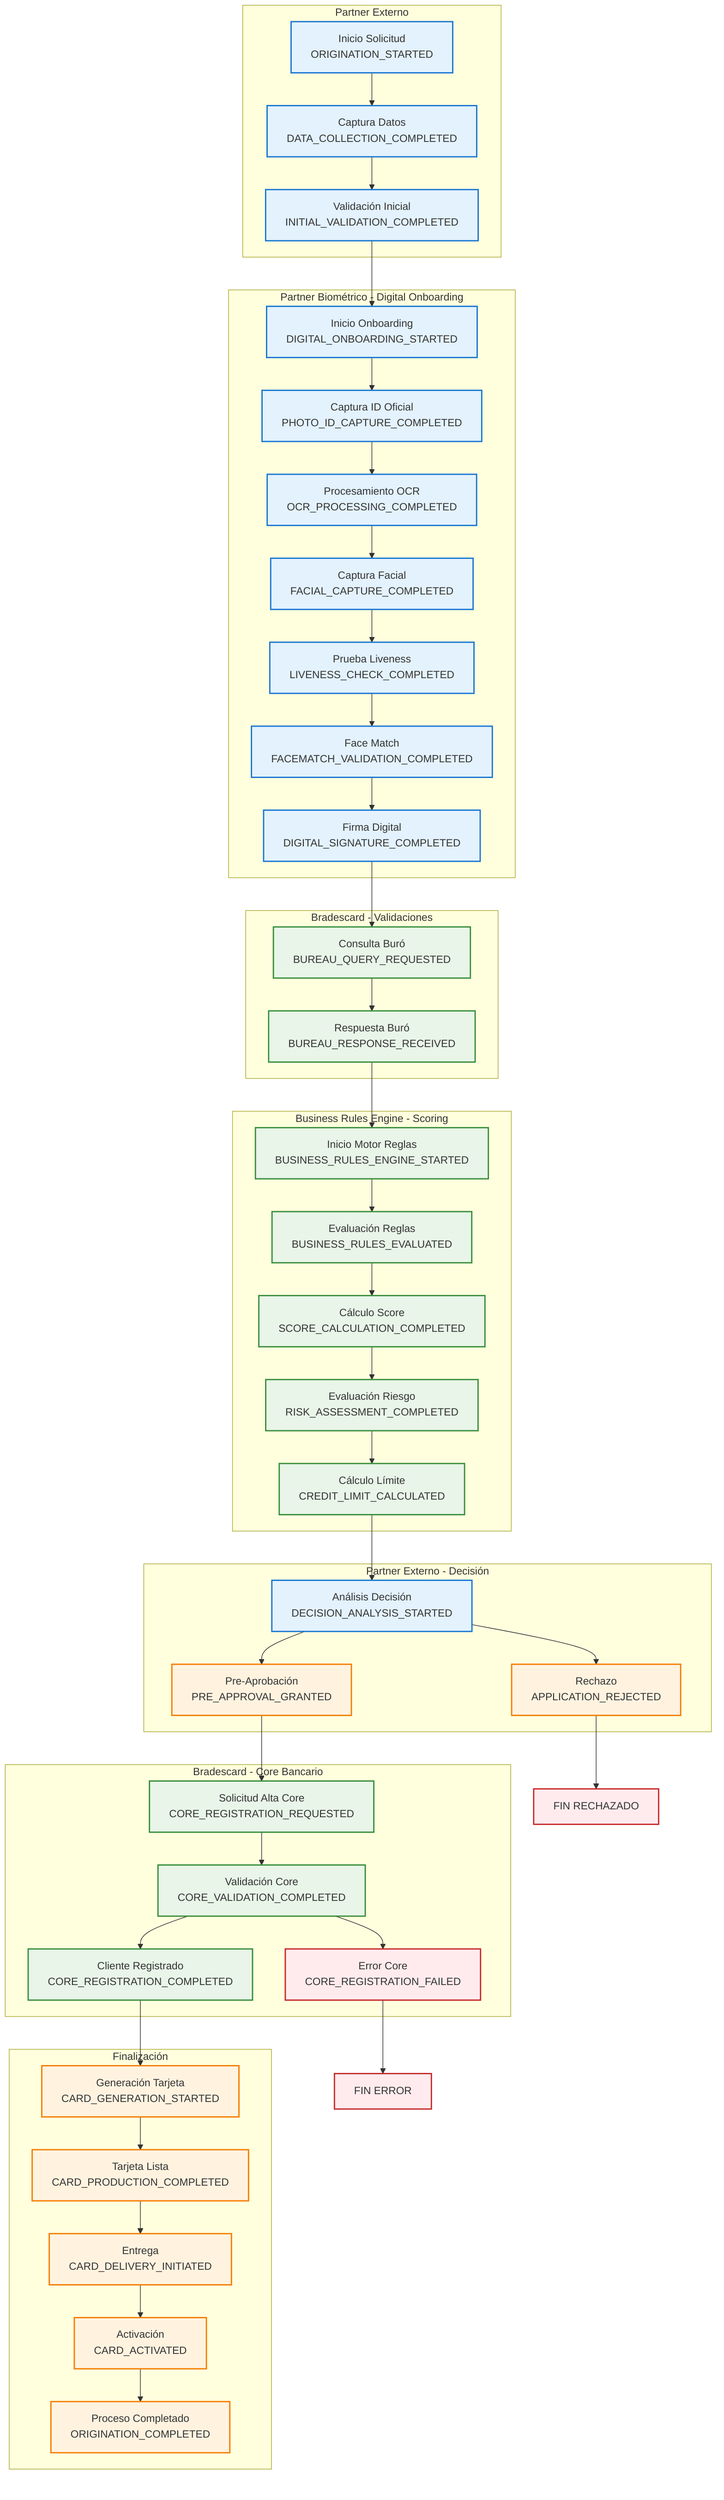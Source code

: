 graph TB
    subgraph "Partner Externo"
        INIT[Inicio Solicitud<br/>ORIGINATION_STARTED]
        DATA[Captura Datos<br/>DATA_COLLECTION_COMPLETED]
        VALID[Validación Inicial<br/>INITIAL_VALIDATION_COMPLETED]
    end
    
    subgraph "Partner Biométrico - Digital Onboarding"
        BIO_INIT[Inicio Onboarding<br/>DIGITAL_ONBOARDING_STARTED]
        PHOTO_ID[Captura ID Oficial<br/>PHOTO_ID_CAPTURE_COMPLETED]
        OCR_PROC[Procesamiento OCR<br/>OCR_PROCESSING_COMPLETED]
        FACIAL_CAP[Captura Facial<br/>FACIAL_CAPTURE_COMPLETED]
        LIVENESS[Prueba Liveness<br/>LIVENESS_CHECK_COMPLETED]
        FACEMATCH[Face Match<br/>FACEMATCH_VALIDATION_COMPLETED]
        DIGITAL_SIGN[Firma Digital<br/>DIGITAL_SIGNATURE_COMPLETED]
    end
    
    subgraph "Bradescard - Validaciones"
        BURO[Consulta Buró<br/>BUREAU_QUERY_REQUESTED]
        BURO_RESP[Respuesta Buró<br/>BUREAU_RESPONSE_RECEIVED]
    end
    
    subgraph "Business Rules Engine - Scoring"
        BRE_INIT[Inicio Motor Reglas<br/>BUSINESS_RULES_ENGINE_STARTED]
        RULE_EVAL[Evaluación Reglas<br/>BUSINESS_RULES_EVALUATED]
        SCORE_CALC[Cálculo Score<br/>SCORE_CALCULATION_COMPLETED]
        RISK_ASSESS[Evaluación Riesgo<br/>RISK_ASSESSMENT_COMPLETED]
        LIMIT_CALC[Cálculo Límite<br/>CREDIT_LIMIT_CALCULATED]
    end
    
    subgraph "Partner Externo - Decisión"
        DECISION[Análisis Decisión<br/>DECISION_ANALYSIS_STARTED]
        APPROVED[Pre-Aprobación<br/>PRE_APPROVAL_GRANTED]
        REJECTED[Rechazo<br/>APPLICATION_REJECTED]
    end
    
    subgraph "Bradescard - Core Bancario"
        CORE_REQ[Solicitud Alta Core<br/>CORE_REGISTRATION_REQUESTED]
        CORE_VALID[Validación Core<br/>CORE_VALIDATION_COMPLETED]
        CORE_SUCCESS[Cliente Registrado<br/>CORE_REGISTRATION_COMPLETED]
        CORE_ERROR[Error Core<br/>CORE_REGISTRATION_FAILED]
    end
    
    subgraph "Finalización"
        CARD_GEN[Generación Tarjeta<br/>CARD_GENERATION_STARTED]
        CARD_READY[Tarjeta Lista<br/>CARD_PRODUCTION_COMPLETED]
        DELIVERY[Entrega<br/>CARD_DELIVERY_INITIATED]
        ACTIVATED[Activación<br/>CARD_ACTIVATED]
        COMPLETED[Proceso Completado<br/>ORIGINATION_COMPLETED]
    end
    
    INIT --> DATA
    DATA --> VALID
    VALID --> BIO_INIT
    BIO_INIT --> PHOTO_ID
    PHOTO_ID --> OCR_PROC
    OCR_PROC --> FACIAL_CAP
    FACIAL_CAP --> LIVENESS
    LIVENESS --> FACEMATCH
    FACEMATCH --> DIGITAL_SIGN
    DIGITAL_SIGN --> BURO
    BURO --> BURO_RESP
    BURO_RESP --> BRE_INIT
    BRE_INIT --> RULE_EVAL
    RULE_EVAL --> SCORE_CALC
    SCORE_CALC --> RISK_ASSESS
    RISK_ASSESS --> LIMIT_CALC
    LIMIT_CALC --> DECISION
    
    DECISION --> APPROVED
    DECISION --> REJECTED
    
    APPROVED --> CORE_REQ
    CORE_REQ --> CORE_VALID
    CORE_VALID --> CORE_SUCCESS
    CORE_VALID --> CORE_ERROR
    
    CORE_SUCCESS --> CARD_GEN
    CARD_GEN --> CARD_READY
    CARD_READY --> DELIVERY
    DELIVERY --> ACTIVATED
    ACTIVATED --> COMPLETED
    
    REJECTED --> END_REJECTED[FIN RECHAZADO]
    CORE_ERROR --> END_ERROR[FIN ERROR]
    
    classDef partnerStyle fill:#e3f2fd,stroke:#1976d2,stroke-width:2px
    classDef bradesStyle fill:#e8f5e8,stroke:#388e3c,stroke-width:2px
    classDef decisionStyle fill:#fff3e0,stroke:#f57c00,stroke-width:2px
    classDef errorStyle fill:#ffebee,stroke:#c62828,stroke-width:2px
    
    class INIT,DATA,VALID,DECISION partnerStyle
    class BIO_INIT,PHOTO_ID,OCR_PROC,FACIAL_CAP,LIVENESS,FACEMATCH,DIGITAL_SIGN partnerStyle
    class BURO,BURO_RESP,CORE_REQ,CORE_VALID,CORE_SUCCESS bradesStyle
    class BRE_INIT,RULE_EVAL,SCORE_CALC,RISK_ASSESS,LIMIT_CALC bradesStyle
    class APPROVED,REJECTED,CARD_GEN,CARD_READY,DELIVERY,ACTIVATED,COMPLETED decisionStyle
    class CORE_ERROR,END_REJECTED,END_ERROR errorStyle